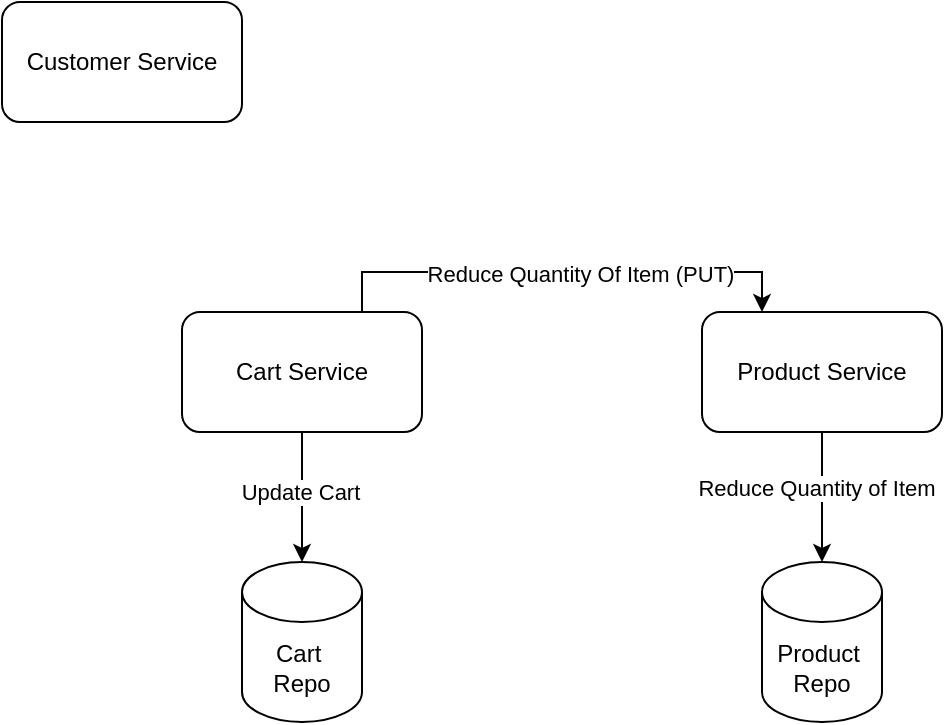 <mxfile version="24.7.17">
  <diagram name="Page-1" id="dOSW6VHDcdS2cAASUwh3">
    <mxGraphModel dx="1010" dy="568" grid="1" gridSize="10" guides="1" tooltips="1" connect="1" arrows="1" fold="1" page="1" pageScale="1" pageWidth="827" pageHeight="1169" math="0" shadow="0">
      <root>
        <mxCell id="0" />
        <mxCell id="1" parent="0" />
        <mxCell id="seeg1bBNV1r2v_DMWdt_-9" style="edgeStyle=orthogonalEdgeStyle;rounded=0;orthogonalLoop=1;jettySize=auto;html=1;exitX=0.75;exitY=0;exitDx=0;exitDy=0;entryX=0.25;entryY=0;entryDx=0;entryDy=0;" edge="1" parent="1" source="seeg1bBNV1r2v_DMWdt_-2" target="seeg1bBNV1r2v_DMWdt_-6">
          <mxGeometry relative="1" as="geometry" />
        </mxCell>
        <mxCell id="seeg1bBNV1r2v_DMWdt_-10" value="Reduce Quantity Of Item (PUT)" style="edgeLabel;html=1;align=center;verticalAlign=middle;resizable=0;points=[];" vertex="1" connectable="0" parent="seeg1bBNV1r2v_DMWdt_-9">
          <mxGeometry x="0.07" y="-1" relative="1" as="geometry">
            <mxPoint as="offset" />
          </mxGeometry>
        </mxCell>
        <mxCell id="seeg1bBNV1r2v_DMWdt_-2" value="Cart Service" style="rounded=1;whiteSpace=wrap;html=1;" vertex="1" parent="1">
          <mxGeometry x="480" y="555" width="120" height="60" as="geometry" />
        </mxCell>
        <mxCell id="seeg1bBNV1r2v_DMWdt_-3" value="Cart&amp;nbsp;&lt;div&gt;Repo&lt;/div&gt;" style="shape=cylinder3;whiteSpace=wrap;html=1;boundedLbl=1;backgroundOutline=1;size=15;" vertex="1" parent="1">
          <mxGeometry x="510" y="680" width="60" height="80" as="geometry" />
        </mxCell>
        <mxCell id="seeg1bBNV1r2v_DMWdt_-4" style="edgeStyle=orthogonalEdgeStyle;rounded=0;orthogonalLoop=1;jettySize=auto;html=1;exitX=0.5;exitY=1;exitDx=0;exitDy=0;entryX=0.5;entryY=0;entryDx=0;entryDy=0;entryPerimeter=0;" edge="1" parent="1" source="seeg1bBNV1r2v_DMWdt_-2" target="seeg1bBNV1r2v_DMWdt_-3">
          <mxGeometry relative="1" as="geometry">
            <Array as="points">
              <mxPoint x="540" y="660" />
              <mxPoint x="540" y="660" />
            </Array>
          </mxGeometry>
        </mxCell>
        <mxCell id="seeg1bBNV1r2v_DMWdt_-11" value="Update Cart" style="edgeLabel;html=1;align=center;verticalAlign=middle;resizable=0;points=[];" vertex="1" connectable="0" parent="seeg1bBNV1r2v_DMWdt_-4">
          <mxGeometry x="-0.086" y="-1" relative="1" as="geometry">
            <mxPoint as="offset" />
          </mxGeometry>
        </mxCell>
        <mxCell id="seeg1bBNV1r2v_DMWdt_-6" value="Product Service" style="rounded=1;whiteSpace=wrap;html=1;" vertex="1" parent="1">
          <mxGeometry x="740" y="555" width="120" height="60" as="geometry" />
        </mxCell>
        <mxCell id="seeg1bBNV1r2v_DMWdt_-7" value="Product&amp;nbsp;&lt;div&gt;Repo&lt;/div&gt;" style="shape=cylinder3;whiteSpace=wrap;html=1;boundedLbl=1;backgroundOutline=1;size=15;" vertex="1" parent="1">
          <mxGeometry x="770" y="680" width="60" height="80" as="geometry" />
        </mxCell>
        <mxCell id="seeg1bBNV1r2v_DMWdt_-8" style="edgeStyle=orthogonalEdgeStyle;rounded=0;orthogonalLoop=1;jettySize=auto;html=1;exitX=0.5;exitY=1;exitDx=0;exitDy=0;entryX=0.5;entryY=0;entryDx=0;entryDy=0;entryPerimeter=0;" edge="1" parent="1" source="seeg1bBNV1r2v_DMWdt_-6" target="seeg1bBNV1r2v_DMWdt_-7">
          <mxGeometry relative="1" as="geometry" />
        </mxCell>
        <mxCell id="seeg1bBNV1r2v_DMWdt_-12" value="Reduce Quantity of Item" style="edgeLabel;html=1;align=center;verticalAlign=middle;resizable=0;points=[];" vertex="1" connectable="0" parent="seeg1bBNV1r2v_DMWdt_-8">
          <mxGeometry x="-0.156" y="-3" relative="1" as="geometry">
            <mxPoint as="offset" />
          </mxGeometry>
        </mxCell>
        <mxCell id="seeg1bBNV1r2v_DMWdt_-13" value="Customer Service" style="rounded=1;whiteSpace=wrap;html=1;" vertex="1" parent="1">
          <mxGeometry x="390" y="400" width="120" height="60" as="geometry" />
        </mxCell>
      </root>
    </mxGraphModel>
  </diagram>
</mxfile>
